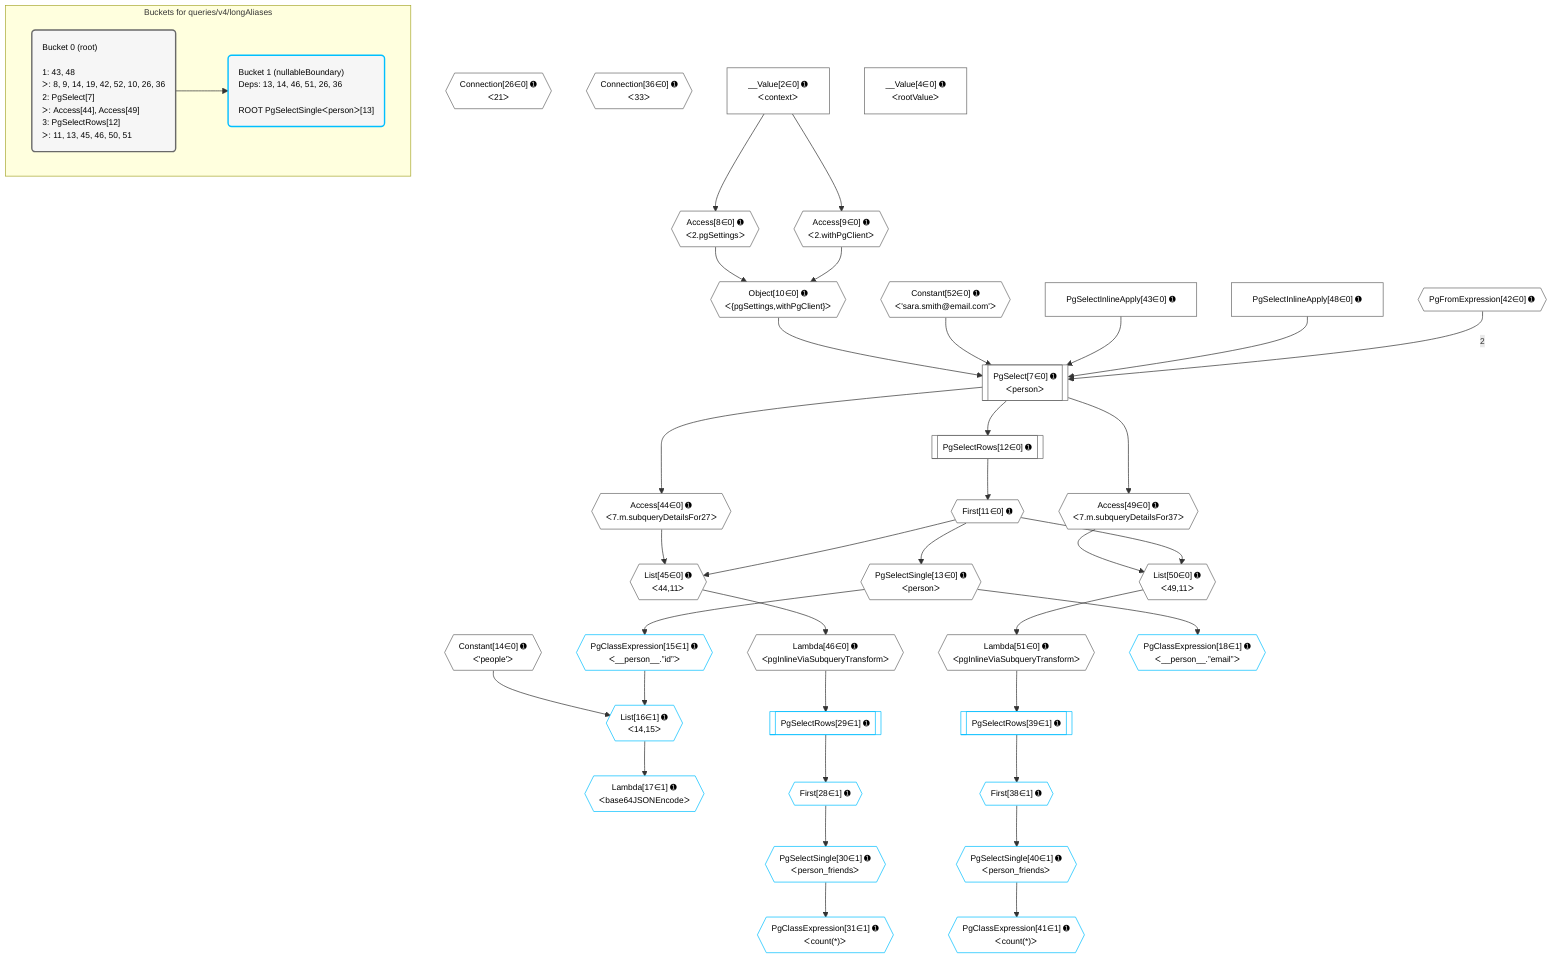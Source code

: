 %%{init: {'themeVariables': { 'fontSize': '12px'}}}%%
graph TD
    classDef path fill:#eee,stroke:#000,color:#000
    classDef plan fill:#fff,stroke-width:1px,color:#000
    classDef itemplan fill:#fff,stroke-width:2px,color:#000
    classDef unbatchedplan fill:#dff,stroke-width:1px,color:#000
    classDef sideeffectplan fill:#fcc,stroke-width:2px,color:#000
    classDef bucket fill:#f6f6f6,color:#000,stroke-width:2px,text-align:left


    %% plan dependencies
    PgSelect7[["PgSelect[7∈0] ➊<br />ᐸpersonᐳ"]]:::plan
    Object10{{"Object[10∈0] ➊<br />ᐸ{pgSettings,withPgClient}ᐳ"}}:::plan
    Constant52{{"Constant[52∈0] ➊<br />ᐸ'sara.smith@email.com'ᐳ"}}:::plan
    PgFromExpression42{{"PgFromExpression[42∈0] ➊"}}:::plan
    PgSelectInlineApply43["PgSelectInlineApply[43∈0] ➊"]:::plan
    PgSelectInlineApply48["PgSelectInlineApply[48∈0] ➊"]:::plan
    Object10 & Constant52 & PgSelectInlineApply43 & PgSelectInlineApply48 --> PgSelect7
    PgFromExpression42 -- 2 --> PgSelect7
    Connection26{{"Connection[26∈0] ➊<br />ᐸ21ᐳ"}}:::plan
    Connection36{{"Connection[36∈0] ➊<br />ᐸ33ᐳ"}}:::plan
    Access8{{"Access[8∈0] ➊<br />ᐸ2.pgSettingsᐳ"}}:::plan
    Access9{{"Access[9∈0] ➊<br />ᐸ2.withPgClientᐳ"}}:::plan
    Access8 & Access9 --> Object10
    List45{{"List[45∈0] ➊<br />ᐸ44,11ᐳ"}}:::plan
    Access44{{"Access[44∈0] ➊<br />ᐸ7.m.subqueryDetailsFor27ᐳ"}}:::plan
    First11{{"First[11∈0] ➊"}}:::plan
    Access44 & First11 --> List45
    List50{{"List[50∈0] ➊<br />ᐸ49,11ᐳ"}}:::plan
    Access49{{"Access[49∈0] ➊<br />ᐸ7.m.subqueryDetailsFor37ᐳ"}}:::plan
    Access49 & First11 --> List50
    __Value2["__Value[2∈0] ➊<br />ᐸcontextᐳ"]:::plan
    __Value2 --> Access8
    __Value2 --> Access9
    PgSelectRows12[["PgSelectRows[12∈0] ➊"]]:::plan
    PgSelectRows12 --> First11
    PgSelect7 --> PgSelectRows12
    PgSelectSingle13{{"PgSelectSingle[13∈0] ➊<br />ᐸpersonᐳ"}}:::plan
    First11 --> PgSelectSingle13
    PgSelect7 --> Access44
    Lambda46{{"Lambda[46∈0] ➊<br />ᐸpgInlineViaSubqueryTransformᐳ"}}:::plan
    List45 --> Lambda46
    PgSelect7 --> Access49
    Lambda51{{"Lambda[51∈0] ➊<br />ᐸpgInlineViaSubqueryTransformᐳ"}}:::plan
    List50 --> Lambda51
    __Value4["__Value[4∈0] ➊<br />ᐸrootValueᐳ"]:::plan
    Constant14{{"Constant[14∈0] ➊<br />ᐸ'people'ᐳ"}}:::plan
    List16{{"List[16∈1] ➊<br />ᐸ14,15ᐳ"}}:::plan
    PgClassExpression15{{"PgClassExpression[15∈1] ➊<br />ᐸ__person__.”id”ᐳ"}}:::plan
    Constant14 & PgClassExpression15 --> List16
    PgSelectSingle13 --> PgClassExpression15
    Lambda17{{"Lambda[17∈1] ➊<br />ᐸbase64JSONEncodeᐳ"}}:::plan
    List16 --> Lambda17
    PgClassExpression18{{"PgClassExpression[18∈1] ➊<br />ᐸ__person__.”email”ᐳ"}}:::plan
    PgSelectSingle13 --> PgClassExpression18
    First28{{"First[28∈1] ➊"}}:::plan
    PgSelectRows29[["PgSelectRows[29∈1] ➊"]]:::plan
    PgSelectRows29 --> First28
    Lambda46 --> PgSelectRows29
    PgSelectSingle30{{"PgSelectSingle[30∈1] ➊<br />ᐸperson_friendsᐳ"}}:::plan
    First28 --> PgSelectSingle30
    PgClassExpression31{{"PgClassExpression[31∈1] ➊<br />ᐸcount(*)ᐳ"}}:::plan
    PgSelectSingle30 --> PgClassExpression31
    First38{{"First[38∈1] ➊"}}:::plan
    PgSelectRows39[["PgSelectRows[39∈1] ➊"]]:::plan
    PgSelectRows39 --> First38
    Lambda51 --> PgSelectRows39
    PgSelectSingle40{{"PgSelectSingle[40∈1] ➊<br />ᐸperson_friendsᐳ"}}:::plan
    First38 --> PgSelectSingle40
    PgClassExpression41{{"PgClassExpression[41∈1] ➊<br />ᐸcount(*)ᐳ"}}:::plan
    PgSelectSingle40 --> PgClassExpression41

    %% define steps

    subgraph "Buckets for queries/v4/longAliases"
    Bucket0("Bucket 0 (root)<br /><br />1: 43, 48<br />ᐳ: 8, 9, 14, 19, 42, 52, 10, 26, 36<br />2: PgSelect[7]<br />ᐳ: Access[44], Access[49]<br />3: PgSelectRows[12]<br />ᐳ: 11, 13, 45, 46, 50, 51"):::bucket
    classDef bucket0 stroke:#696969
    class Bucket0,__Value2,__Value4,PgSelect7,Access8,Access9,Object10,First11,PgSelectRows12,PgSelectSingle13,Constant14,Connection26,Connection36,PgFromExpression42,PgSelectInlineApply43,Access44,List45,Lambda46,PgSelectInlineApply48,Access49,List50,Lambda51,Constant52 bucket0
    Bucket1("Bucket 1 (nullableBoundary)<br />Deps: 13, 14, 46, 51, 26, 36<br /><br />ROOT PgSelectSingleᐸpersonᐳ[13]"):::bucket
    classDef bucket1 stroke:#00bfff
    class Bucket1,PgClassExpression15,List16,Lambda17,PgClassExpression18,First28,PgSelectRows29,PgSelectSingle30,PgClassExpression31,First38,PgSelectRows39,PgSelectSingle40,PgClassExpression41 bucket1
    Bucket0 --> Bucket1
    end